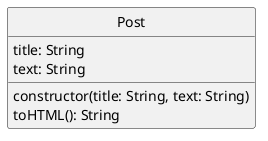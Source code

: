 @startuml
skinparam classAttributeIconSize 0
skinparam monochrome true
hide circle

class Post {
    title: String
    text: String
    constructor(title: String, text: String)
    toHTML(): String
}
@enduml
